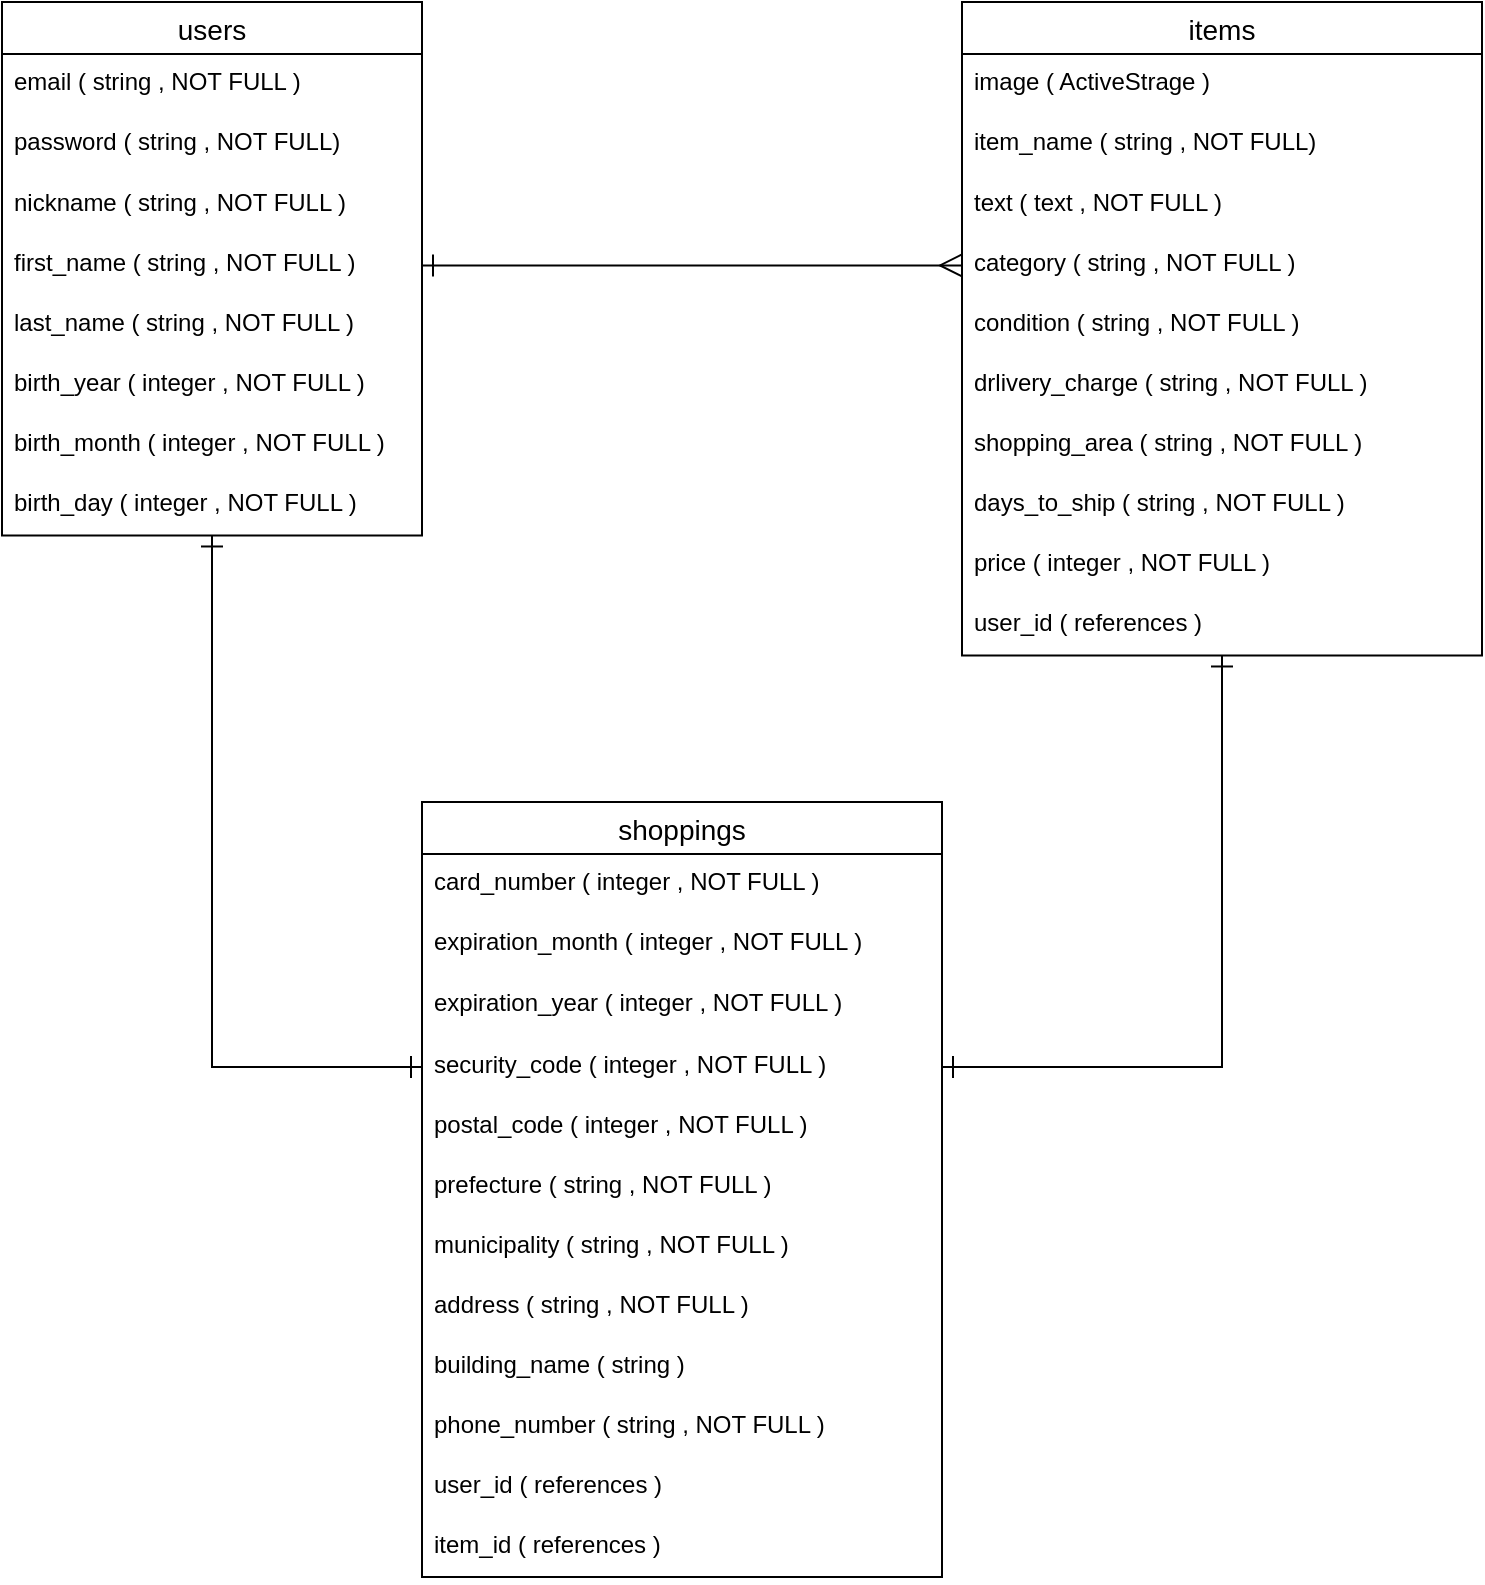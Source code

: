 <mxfile>
    <diagram id="P1IjmB-iVDYsJ3iyyFRG" name="ページ1">
        <mxGraphModel dx="859" dy="680" grid="1" gridSize="10" guides="1" tooltips="1" connect="1" arrows="1" fold="1" page="1" pageScale="1" pageWidth="827" pageHeight="1169" background="none" math="0" shadow="0">
            <root>
                <mxCell id="0"/>
                <mxCell id="1" parent="0"/>
                <mxCell id="59" style="edgeStyle=orthogonalEdgeStyle;rounded=0;orthogonalLoop=1;jettySize=auto;html=1;entryX=0;entryY=0.5;entryDx=0;entryDy=0;startArrow=ERone;startFill=0;startSize=9;endArrow=ERone;endFill=0;endSize=9;" edge="1" parent="1" source="15" target="44">
                    <mxGeometry relative="1" as="geometry"/>
                </mxCell>
                <mxCell id="15" value="users" style="swimlane;fontStyle=0;childLayout=stackLayout;horizontal=1;startSize=26;horizontalStack=0;resizeParent=1;resizeParentMax=0;resizeLast=0;collapsible=1;marginBottom=0;align=center;fontSize=14;" vertex="1" parent="1">
                    <mxGeometry x="40" y="40" width="210" height="266.74" as="geometry">
                        <mxRectangle x="30" y="100" width="70" height="26" as="alternateBounds"/>
                    </mxGeometry>
                </mxCell>
                <mxCell id="16" value="email ( string , NOT FULL )" style="text;strokeColor=none;fillColor=none;spacingLeft=4;spacingRight=4;overflow=hidden;rotatable=0;points=[[0,0.5],[1,0.5]];portConstraint=eastwest;fontSize=12;" vertex="1" parent="15">
                    <mxGeometry y="26" width="210" height="30" as="geometry"/>
                </mxCell>
                <mxCell id="17" value="password ( string , NOT FULL)" style="text;strokeColor=none;fillColor=none;spacingLeft=4;spacingRight=4;overflow=hidden;rotatable=0;points=[[0,0.5],[1,0.5]];portConstraint=eastwest;fontSize=12;aspect=fixed;" vertex="1" parent="15">
                    <mxGeometry y="56" width="210" height="30.74" as="geometry"/>
                </mxCell>
                <mxCell id="23" value="nickname ( string , NOT FULL )" style="text;strokeColor=none;fillColor=none;spacingLeft=4;spacingRight=4;overflow=hidden;rotatable=0;points=[[0,0.5],[1,0.5]];portConstraint=eastwest;fontSize=12;" vertex="1" parent="15">
                    <mxGeometry y="86.74" width="210" height="30" as="geometry"/>
                </mxCell>
                <mxCell id="28" value="first_name ( string , NOT FULL )" style="text;strokeColor=none;fillColor=none;spacingLeft=4;spacingRight=4;overflow=hidden;rotatable=0;points=[[0,0.5],[1,0.5]];portConstraint=eastwest;fontSize=12;" vertex="1" parent="15">
                    <mxGeometry y="116.74" width="210" height="30" as="geometry"/>
                </mxCell>
                <mxCell id="27" value="last_name ( string , NOT FULL )" style="text;strokeColor=none;fillColor=none;spacingLeft=4;spacingRight=4;overflow=hidden;rotatable=0;points=[[0,0.5],[1,0.5]];portConstraint=eastwest;fontSize=12;" vertex="1" parent="15">
                    <mxGeometry y="146.74" width="210" height="30" as="geometry"/>
                </mxCell>
                <mxCell id="25" value="birth_year ( integer , NOT FULL )" style="text;strokeColor=none;fillColor=none;spacingLeft=4;spacingRight=4;overflow=hidden;rotatable=0;points=[[0,0.5],[1,0.5]];portConstraint=eastwest;fontSize=12;" vertex="1" parent="15">
                    <mxGeometry y="176.74" width="210" height="30" as="geometry"/>
                </mxCell>
                <mxCell id="26" value="birth_month ( integer , NOT FULL )" style="text;strokeColor=none;fillColor=none;spacingLeft=4;spacingRight=4;overflow=hidden;rotatable=0;points=[[0,0.5],[1,0.5]];portConstraint=eastwest;fontSize=12;" vertex="1" parent="15">
                    <mxGeometry y="206.74" width="210" height="30" as="geometry"/>
                </mxCell>
                <mxCell id="18" value="birth_day ( integer , NOT FULL )" style="text;strokeColor=none;fillColor=none;spacingLeft=4;spacingRight=4;overflow=hidden;rotatable=0;points=[[0,0.5],[1,0.5]];portConstraint=eastwest;fontSize=12;" vertex="1" parent="15">
                    <mxGeometry y="236.74" width="210" height="30" as="geometry"/>
                </mxCell>
                <mxCell id="58" style="edgeStyle=orthogonalEdgeStyle;rounded=0;orthogonalLoop=1;jettySize=auto;html=1;startArrow=ERone;startFill=0;startSize=9;endArrow=ERone;endFill=0;endSize=9;entryX=1;entryY=0.5;entryDx=0;entryDy=0;" edge="1" parent="1" source="29" target="44">
                    <mxGeometry relative="1" as="geometry">
                        <mxPoint x="610" y="570" as="targetPoint"/>
                    </mxGeometry>
                </mxCell>
                <mxCell id="29" value="items" style="swimlane;fontStyle=0;childLayout=stackLayout;horizontal=1;startSize=26;horizontalStack=0;resizeParent=1;resizeParentMax=0;resizeLast=0;collapsible=1;marginBottom=0;align=center;fontSize=14;" vertex="1" parent="1">
                    <mxGeometry x="520" y="40" width="260" height="326.74" as="geometry">
                        <mxRectangle x="30" y="100" width="70" height="26" as="alternateBounds"/>
                    </mxGeometry>
                </mxCell>
                <mxCell id="30" value="image ( ActiveStrage )" style="text;strokeColor=none;spacingLeft=4;spacingRight=4;overflow=hidden;rotatable=0;points=[[0,0.5],[1,0.5]];portConstraint=eastwest;fontSize=12;" vertex="1" parent="29">
                    <mxGeometry y="26" width="260" height="30" as="geometry"/>
                </mxCell>
                <mxCell id="31" value="item_name ( string , NOT FULL)" style="text;strokeColor=none;fillColor=none;spacingLeft=4;spacingRight=4;overflow=hidden;rotatable=0;points=[[0,0.5],[1,0.5]];portConstraint=eastwest;fontSize=12;aspect=fixed;shadow=0;sketch=0;rounded=0;glass=0;" vertex="1" parent="29">
                    <mxGeometry y="56" width="260" height="30.74" as="geometry"/>
                </mxCell>
                <mxCell id="32" value="text ( text , NOT FULL )" style="text;strokeColor=none;fillColor=none;spacingLeft=4;spacingRight=4;overflow=hidden;rotatable=0;points=[[0,0.5],[1,0.5]];portConstraint=eastwest;fontSize=12;labelBackgroundColor=none;" vertex="1" parent="29">
                    <mxGeometry y="86.74" width="260" height="30" as="geometry"/>
                </mxCell>
                <mxCell id="33" value="category ( string , NOT FULL )" style="text;strokeColor=none;fillColor=none;spacingLeft=4;spacingRight=4;overflow=hidden;rotatable=0;points=[[0,0.5],[1,0.5]];portConstraint=eastwest;fontSize=12;" vertex="1" parent="29">
                    <mxGeometry y="116.74" width="260" height="30" as="geometry"/>
                </mxCell>
                <mxCell id="34" value="condition ( string , NOT FULL )" style="text;strokeColor=none;fillColor=none;spacingLeft=4;spacingRight=4;overflow=hidden;rotatable=0;points=[[0,0.5],[1,0.5]];portConstraint=eastwest;fontSize=12;" vertex="1" parent="29">
                    <mxGeometry y="146.74" width="260" height="30" as="geometry"/>
                </mxCell>
                <mxCell id="35" value="drlivery_charge ( string , NOT FULL )" style="text;strokeColor=none;fillColor=none;spacingLeft=4;spacingRight=4;overflow=hidden;rotatable=0;points=[[0,0.5],[1,0.5]];portConstraint=eastwest;fontSize=12;" vertex="1" parent="29">
                    <mxGeometry y="176.74" width="260" height="30" as="geometry"/>
                </mxCell>
                <mxCell id="36" value="shopping_area ( string , NOT FULL )" style="text;strokeColor=none;fillColor=none;spacingLeft=4;spacingRight=4;overflow=hidden;rotatable=0;points=[[0,0.5],[1,0.5]];portConstraint=eastwest;fontSize=12;" vertex="1" parent="29">
                    <mxGeometry y="206.74" width="260" height="30" as="geometry"/>
                </mxCell>
                <mxCell id="39" value="days_to_ship ( string , NOT FULL )" style="text;strokeColor=none;fillColor=none;spacingLeft=4;spacingRight=4;overflow=hidden;rotatable=0;points=[[0,0.5],[1,0.5]];portConstraint=eastwest;fontSize=12;" vertex="1" parent="29">
                    <mxGeometry y="236.74" width="260" height="30" as="geometry"/>
                </mxCell>
                <mxCell id="38" value="price ( integer , NOT FULL )" style="text;strokeColor=none;fillColor=none;spacingLeft=4;spacingRight=4;overflow=hidden;rotatable=0;points=[[0,0.5],[1,0.5]];portConstraint=eastwest;fontSize=12;" vertex="1" parent="29">
                    <mxGeometry y="266.74" width="260" height="30" as="geometry"/>
                </mxCell>
                <mxCell id="37" value="user_id ( references )" style="text;strokeColor=none;fillColor=none;spacingLeft=4;spacingRight=4;overflow=hidden;rotatable=0;points=[[0,0.5],[1,0.5]];portConstraint=eastwest;fontSize=12;" vertex="1" parent="29">
                    <mxGeometry y="296.74" width="260" height="30" as="geometry"/>
                </mxCell>
                <mxCell id="40" value="shoppings" style="swimlane;fontStyle=0;childLayout=stackLayout;horizontal=1;startSize=26;horizontalStack=0;resizeParent=1;resizeParentMax=0;resizeLast=0;collapsible=1;marginBottom=0;align=center;fontSize=14;" vertex="1" parent="1">
                    <mxGeometry x="250" y="440" width="260" height="387.48" as="geometry">
                        <mxRectangle x="30" y="100" width="70" height="26" as="alternateBounds"/>
                    </mxGeometry>
                </mxCell>
                <mxCell id="41" value="card_number ( integer , NOT FULL )" style="text;strokeColor=none;fillColor=none;spacingLeft=4;spacingRight=4;overflow=hidden;rotatable=0;points=[[0,0.5],[1,0.5]];portConstraint=eastwest;fontSize=12;" vertex="1" parent="40">
                    <mxGeometry y="26" width="260" height="30" as="geometry"/>
                </mxCell>
                <mxCell id="51" value="expiration_month ( integer , NOT FULL )" style="text;strokeColor=none;fillColor=none;spacingLeft=4;spacingRight=4;overflow=hidden;rotatable=0;points=[[0,0.5],[1,0.5]];portConstraint=eastwest;fontSize=12;aspect=fixed;" vertex="1" parent="40">
                    <mxGeometry y="56" width="260" height="30.74" as="geometry"/>
                </mxCell>
                <mxCell id="42" value="expiration_year ( integer , NOT FULL )" style="text;strokeColor=none;fillColor=none;spacingLeft=4;spacingRight=4;overflow=hidden;rotatable=0;points=[[0,0.5],[1,0.5]];portConstraint=eastwest;fontSize=12;aspect=fixed;" vertex="1" parent="40">
                    <mxGeometry y="86.74" width="260" height="30.74" as="geometry"/>
                </mxCell>
                <mxCell id="44" value="security_code ( integer , NOT FULL )" style="text;strokeColor=none;fillColor=none;spacingLeft=4;spacingRight=4;overflow=hidden;rotatable=0;points=[[0,0.5],[1,0.5]];portConstraint=eastwest;fontSize=12;" vertex="1" parent="40">
                    <mxGeometry y="117.48" width="260" height="30" as="geometry"/>
                </mxCell>
                <mxCell id="45" value="postal_code ( integer , NOT FULL )" style="text;strokeColor=none;fillColor=none;spacingLeft=4;spacingRight=4;overflow=hidden;rotatable=0;points=[[0,0.5],[1,0.5]];portConstraint=eastwest;fontSize=12;" vertex="1" parent="40">
                    <mxGeometry y="147.48" width="260" height="30" as="geometry"/>
                </mxCell>
                <mxCell id="46" value="prefecture ( string , NOT FULL )" style="text;strokeColor=none;fillColor=none;spacingLeft=4;spacingRight=4;overflow=hidden;rotatable=0;points=[[0,0.5],[1,0.5]];portConstraint=eastwest;fontSize=12;" vertex="1" parent="40">
                    <mxGeometry y="177.48" width="260" height="30" as="geometry"/>
                </mxCell>
                <mxCell id="47" value="municipality ( string , NOT FULL )" style="text;strokeColor=none;fillColor=none;spacingLeft=4;spacingRight=4;overflow=hidden;rotatable=0;points=[[0,0.5],[1,0.5]];portConstraint=eastwest;fontSize=12;" vertex="1" parent="40">
                    <mxGeometry y="207.48" width="260" height="30" as="geometry"/>
                </mxCell>
                <mxCell id="48" value="address ( string , NOT FULL )" style="text;strokeColor=none;fillColor=none;spacingLeft=4;spacingRight=4;overflow=hidden;rotatable=0;points=[[0,0.5],[1,0.5]];portConstraint=eastwest;fontSize=12;" vertex="1" parent="40">
                    <mxGeometry y="237.48" width="260" height="30" as="geometry"/>
                </mxCell>
                <mxCell id="49" value="building_name ( string )" style="text;strokeColor=none;fillColor=none;spacingLeft=4;spacingRight=4;overflow=hidden;rotatable=0;points=[[0,0.5],[1,0.5]];portConstraint=eastwest;fontSize=12;" vertex="1" parent="40">
                    <mxGeometry y="267.48" width="260" height="30" as="geometry"/>
                </mxCell>
                <mxCell id="54" value="phone_number ( string , NOT FULL )" style="text;strokeColor=none;fillColor=none;spacingLeft=4;spacingRight=4;overflow=hidden;rotatable=0;points=[[0,0.5],[1,0.5]];portConstraint=eastwest;fontSize=12;" vertex="1" parent="40">
                    <mxGeometry y="297.48" width="260" height="30" as="geometry"/>
                </mxCell>
                <mxCell id="52" value="user_id ( references )" style="text;strokeColor=none;fillColor=none;spacingLeft=4;spacingRight=4;overflow=hidden;rotatable=0;points=[[0,0.5],[1,0.5]];portConstraint=eastwest;fontSize=12;" vertex="1" parent="40">
                    <mxGeometry y="327.48" width="260" height="30" as="geometry"/>
                </mxCell>
                <mxCell id="50" value="item_id ( references )" style="text;strokeColor=none;fillColor=none;spacingLeft=4;spacingRight=4;overflow=hidden;rotatable=0;points=[[0,0.5],[1,0.5]];portConstraint=eastwest;fontSize=12;" vertex="1" parent="40">
                    <mxGeometry y="357.48" width="260" height="30" as="geometry"/>
                </mxCell>
                <mxCell id="57" style="edgeStyle=orthogonalEdgeStyle;rounded=0;orthogonalLoop=1;jettySize=auto;html=1;exitX=1;exitY=0.5;exitDx=0;exitDy=0;entryX=0;entryY=0.5;entryDx=0;entryDy=0;startArrow=ERone;startFill=0;endArrow=ERmany;endFill=0;endSize=9;startSize=9;" edge="1" parent="1" source="28" target="33">
                    <mxGeometry relative="1" as="geometry"/>
                </mxCell>
            </root>
        </mxGraphModel>
    </diagram>
</mxfile>